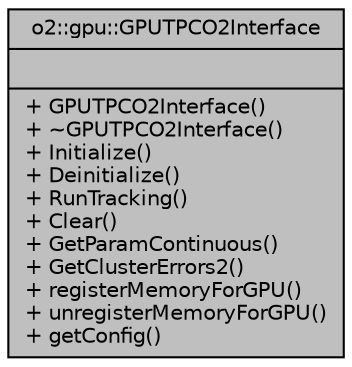 digraph "o2::gpu::GPUTPCO2Interface"
{
 // INTERACTIVE_SVG=YES
  bgcolor="transparent";
  edge [fontname="Helvetica",fontsize="10",labelfontname="Helvetica",labelfontsize="10"];
  node [fontname="Helvetica",fontsize="10",shape=record];
  Node1 [label="{o2::gpu::GPUTPCO2Interface\n||+ GPUTPCO2Interface()\l+ ~GPUTPCO2Interface()\l+ Initialize()\l+ Deinitialize()\l+ RunTracking()\l+ Clear()\l+ GetParamContinuous()\l+ GetClusterErrors2()\l+ registerMemoryForGPU()\l+ unregisterMemoryForGPU()\l+ getConfig()\l}",height=0.2,width=0.4,color="black", fillcolor="grey75", style="filled", fontcolor="black"];
}

